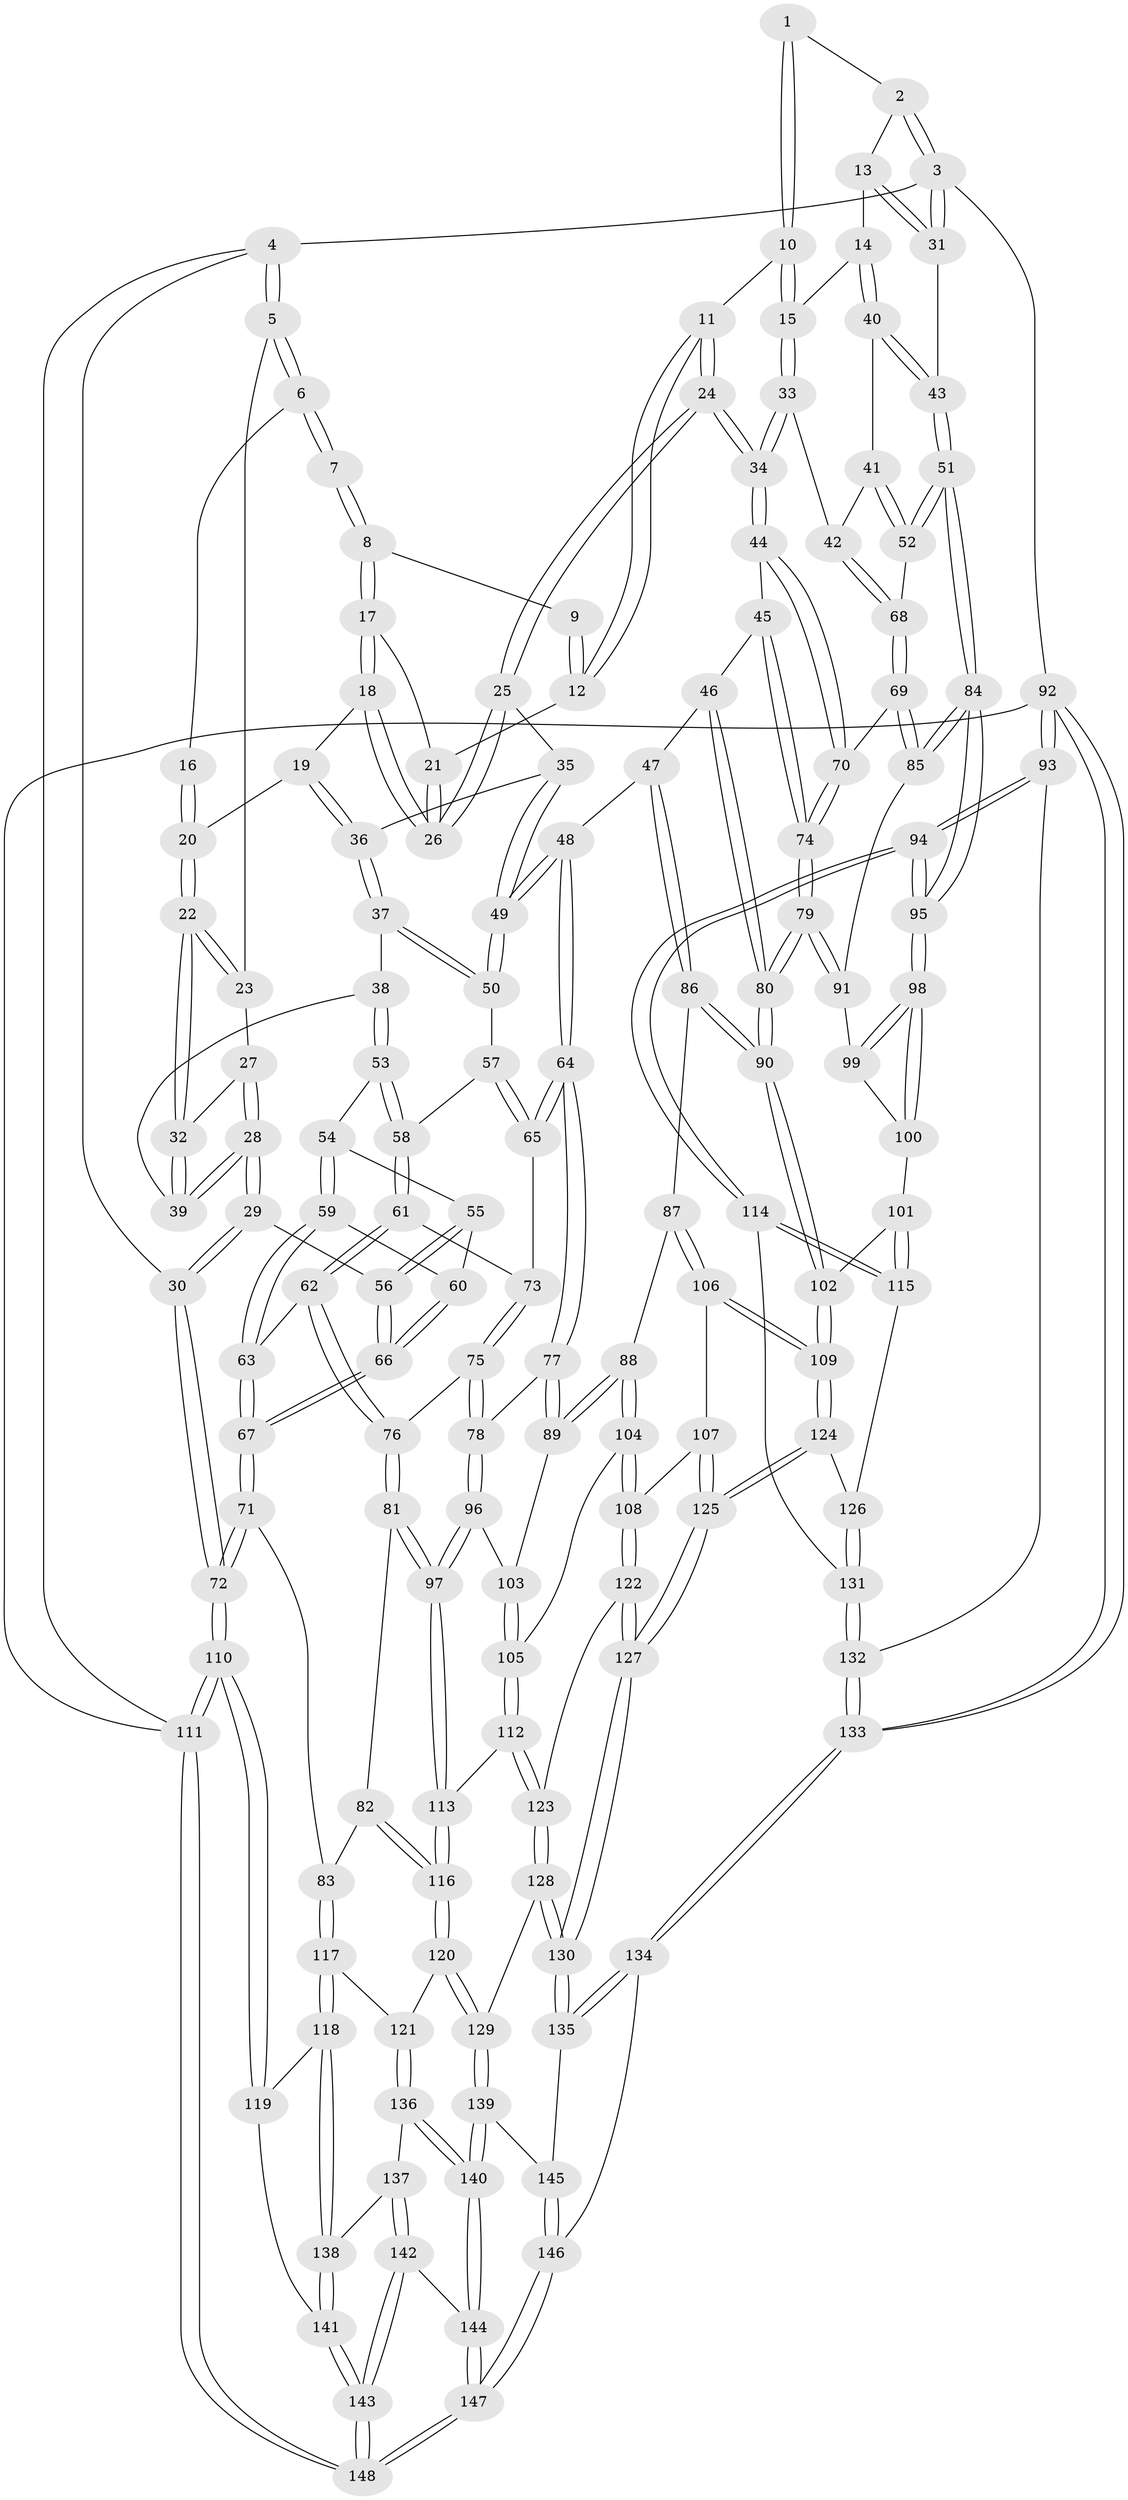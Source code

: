 // coarse degree distribution, {3: 0.14285714285714285, 4: 0.37362637362637363, 5: 0.3626373626373626, 2: 0.01098901098901099, 6: 0.10989010989010989}
// Generated by graph-tools (version 1.1) at 2025/24/03/03/25 07:24:39]
// undirected, 148 vertices, 367 edges
graph export_dot {
graph [start="1"]
  node [color=gray90,style=filled];
  1 [pos="+0.7977239609303284+0"];
  2 [pos="+0.936676087297775+0"];
  3 [pos="+1+0"];
  4 [pos="+0+0"];
  5 [pos="+0+0"];
  6 [pos="+0+0"];
  7 [pos="+0.41799741735660256+0"];
  8 [pos="+0.48261935146298995+0"];
  9 [pos="+0.7071052108510941+0"];
  10 [pos="+0.8303920718794477+0.06800985611795812"];
  11 [pos="+0.7201384715186261+0.11493603005647841"];
  12 [pos="+0.6859904496383104+0.07400557328231515"];
  13 [pos="+0.9351077674851911+0.09594326141127214"];
  14 [pos="+0.9061179744030756+0.11966482102073776"];
  15 [pos="+0.862305940638367+0.10771123511930669"];
  16 [pos="+0.264663889970939+0.0422174914168607"];
  17 [pos="+0.46747019994846656+0"];
  18 [pos="+0.4583449604981348+0.0067202569192387675"];
  19 [pos="+0.44084130025125917+0.03601806031809338"];
  20 [pos="+0.27945713799112676+0.10089659685955525"];
  21 [pos="+0.6490186713743691+0.08494060021169982"];
  22 [pos="+0.240366648861765+0.1416107157804507"];
  23 [pos="+0.022133681616759885+0"];
  24 [pos="+0.710260911595959+0.2526658505764867"];
  25 [pos="+0.5996233515472126+0.18504413133825734"];
  26 [pos="+0.5915307302957832+0.14398221210896076"];
  27 [pos="+0.0962059361190163+0.12127374031528086"];
  28 [pos="+0.01823349748187551+0.25073218325345314"];
  29 [pos="+0.01250047886008857+0.25539081106273387"];
  30 [pos="+0+0.28243339384805305"];
  31 [pos="+1+0"];
  32 [pos="+0.23412439393133316+0.16570042088684267"];
  33 [pos="+0.7697780925071023+0.2549509414728627"];
  34 [pos="+0.7106556668162791+0.25335844674001223"];
  35 [pos="+0.5291735273744119+0.21655795075160617"];
  36 [pos="+0.43909906818214456+0.1866813268512791"];
  37 [pos="+0.4065948379503842+0.22718280917267106"];
  38 [pos="+0.2492062931642002+0.1996249019991523"];
  39 [pos="+0.23426804584131042+0.1682787847334707"];
  40 [pos="+0.9496691476925343+0.20614860675719468"];
  41 [pos="+0.9344906887939912+0.22526891921022138"];
  42 [pos="+0.7919377513404738+0.26611646731349475"];
  43 [pos="+1+0.2180001099879473"];
  44 [pos="+0.667227421985973+0.3311487588153347"];
  45 [pos="+0.6636021640836341+0.3373720345242184"];
  46 [pos="+0.6135823494784929+0.3696863451259655"];
  47 [pos="+0.5750698912546808+0.38735963337133617"];
  48 [pos="+0.5459653049701529+0.3856398807337582"];
  49 [pos="+0.5449390240142677+0.38379963347639634"];
  50 [pos="+0.4091880684532185+0.26185269653212395"];
  51 [pos="+1+0.30594733889768483"];
  52 [pos="+0.9419767790278774+0.33094970816853614"];
  53 [pos="+0.24509142650441676+0.2242283079177916"];
  54 [pos="+0.23897179543240207+0.23288178871913023"];
  55 [pos="+0.1547422863732493+0.27026432320125465"];
  56 [pos="+0.051738918782497686+0.27807430751366724"];
  57 [pos="+0.4048570082944096+0.26810021173194376"];
  58 [pos="+0.31963942469474577+0.3475293304254151"];
  59 [pos="+0.2138211627802444+0.29812907808645245"];
  60 [pos="+0.1663358879704015+0.3186167342848462"];
  61 [pos="+0.31499152642315853+0.37738806941432584"];
  62 [pos="+0.2823241628470983+0.404331860130009"];
  63 [pos="+0.23577046514826255+0.3931487884686185"];
  64 [pos="+0.50839745491543+0.41570871351374467"];
  65 [pos="+0.4064757021640256+0.40590451391454585"];
  66 [pos="+0.1282880504530992+0.34871613670532514"];
  67 [pos="+0.15094555570144275+0.41484428607905804"];
  68 [pos="+0.8831662789907513+0.3965080447492414"];
  69 [pos="+0.8831251224802128+0.40348458171391216"];
  70 [pos="+0.8760112901245849+0.41131991127132167"];
  71 [pos="+0.060807024086411324+0.5660266058227572"];
  72 [pos="+0+0.5478531496102473"];
  73 [pos="+0.406250137660652+0.4059415697273653"];
  74 [pos="+0.8102628900465731+0.48674875592332467"];
  75 [pos="+0.35991575522609937+0.513326267323769"];
  76 [pos="+0.2941719169300972+0.4997979021383519"];
  77 [pos="+0.46616554383026404+0.5549547229659895"];
  78 [pos="+0.3764816569535836+0.5260548780915577"];
  79 [pos="+0.8083981380805427+0.49443015488269776"];
  80 [pos="+0.7587220900050973+0.5521539572149116"];
  81 [pos="+0.19612794176453568+0.5996181939892483"];
  82 [pos="+0.16644328938458855+0.5998742061219845"];
  83 [pos="+0.09728247572958047+0.587870658603633"];
  84 [pos="+1+0.5187803427907497"];
  85 [pos="+1+0.4727211510041625"];
  86 [pos="+0.6369136703794628+0.5458839124296812"];
  87 [pos="+0.5148067412640426+0.6056810479996338"];
  88 [pos="+0.4931844251350282+0.5976212754022908"];
  89 [pos="+0.4800079970484875+0.5896287799058351"];
  90 [pos="+0.7378726718642475+0.5849010189302675"];
  91 [pos="+0.8914612883872396+0.5471855111398171"];
  92 [pos="+1+1"];
  93 [pos="+1+0.890085907666813"];
  94 [pos="+1+0.7322907347019915"];
  95 [pos="+1+0.6483580850113846"];
  96 [pos="+0.32405454216162116+0.6414392391279591"];
  97 [pos="+0.28787919376523036+0.6610610707417204"];
  98 [pos="+1+0.6171980815756646"];
  99 [pos="+0.8974469053695672+0.555643326613659"];
  100 [pos="+0.8978547584789637+0.6051797303323827"];
  101 [pos="+0.8768667077468043+0.6576165423167539"];
  102 [pos="+0.746664025642747+0.6605256119944598"];
  103 [pos="+0.4389945762247647+0.6213651139033333"];
  104 [pos="+0.46796010615817873+0.7111469529028592"];
  105 [pos="+0.4034476179210168+0.7288977059292321"];
  106 [pos="+0.5706256585206425+0.6940639579028387"];
  107 [pos="+0.55000205273827+0.7276522844688882"];
  108 [pos="+0.5167974637870575+0.7559488103310562"];
  109 [pos="+0.7283937879527631+0.7101577584336509"];
  110 [pos="+0+0.8061493957824115"];
  111 [pos="+0+1"];
  112 [pos="+0.3746783409866521+0.7651580626581844"];
  113 [pos="+0.31632391569882473+0.7360428511327988"];
  114 [pos="+1+0.7386714888917654"];
  115 [pos="+0.968724282332036+0.7077685320413589"];
  116 [pos="+0.21594205909730022+0.8258933086390681"];
  117 [pos="+0.11504578931982973+0.8345526331260574"];
  118 [pos="+0+0.8529119773993372"];
  119 [pos="+0+0.8519942144076366"];
  120 [pos="+0.20975519886331784+0.835978116957996"];
  121 [pos="+0.1306691895259631+0.8429524934414968"];
  122 [pos="+0.5006392854449129+0.7849949449567535"];
  123 [pos="+0.38225329446167705+0.7774366846189413"];
  124 [pos="+0.7434337378366328+0.79155414373492"];
  125 [pos="+0.6493167896659107+0.8932203830911924"];
  126 [pos="+0.7767527188876745+0.8063237312687906"];
  127 [pos="+0.5789579622311817+0.9970111637229633"];
  128 [pos="+0.381076593562228+0.8784144765270939"];
  129 [pos="+0.2638395934249697+0.8991757787301525"];
  130 [pos="+0.5567600252894908+1"];
  131 [pos="+0.8599903438126382+0.8744584277924865"];
  132 [pos="+0.8703409065999963+0.9484950546723058"];
  133 [pos="+0.8086324671165166+1"];
  134 [pos="+0.5659041171208014+1"];
  135 [pos="+0.5585629764255803+1"];
  136 [pos="+0.13015401176215147+0.9191321868810072"];
  137 [pos="+0.07566124776722531+0.9557086957973067"];
  138 [pos="+0.051415129663145716+0.9465400082602198"];
  139 [pos="+0.25993541061154546+0.9288456664974846"];
  140 [pos="+0.15860732403609867+0.9886780682606109"];
  141 [pos="+0.03115494659008481+0.9902449930009728"];
  142 [pos="+0.07721337817347423+0.9724009218138537"];
  143 [pos="+0.0035646055748477243+1"];
  144 [pos="+0.15752109824778968+0.994799558437"];
  145 [pos="+0.2641073737813392+0.9397052927874471"];
  146 [pos="+0.25815456481229354+1"];
  147 [pos="+0.14580330336900943+1"];
  148 [pos="+0+1"];
  1 -- 2;
  1 -- 10;
  1 -- 10;
  2 -- 3;
  2 -- 3;
  2 -- 13;
  3 -- 4;
  3 -- 31;
  3 -- 31;
  3 -- 92;
  4 -- 5;
  4 -- 5;
  4 -- 30;
  4 -- 111;
  5 -- 6;
  5 -- 6;
  5 -- 23;
  6 -- 7;
  6 -- 7;
  6 -- 16;
  7 -- 8;
  7 -- 8;
  8 -- 9;
  8 -- 17;
  8 -- 17;
  9 -- 12;
  9 -- 12;
  10 -- 11;
  10 -- 15;
  10 -- 15;
  11 -- 12;
  11 -- 12;
  11 -- 24;
  11 -- 24;
  12 -- 21;
  13 -- 14;
  13 -- 31;
  13 -- 31;
  14 -- 15;
  14 -- 40;
  14 -- 40;
  15 -- 33;
  15 -- 33;
  16 -- 20;
  16 -- 20;
  17 -- 18;
  17 -- 18;
  17 -- 21;
  18 -- 19;
  18 -- 26;
  18 -- 26;
  19 -- 20;
  19 -- 36;
  19 -- 36;
  20 -- 22;
  20 -- 22;
  21 -- 26;
  21 -- 26;
  22 -- 23;
  22 -- 23;
  22 -- 32;
  22 -- 32;
  23 -- 27;
  24 -- 25;
  24 -- 25;
  24 -- 34;
  24 -- 34;
  25 -- 26;
  25 -- 26;
  25 -- 35;
  27 -- 28;
  27 -- 28;
  27 -- 32;
  28 -- 29;
  28 -- 29;
  28 -- 39;
  28 -- 39;
  29 -- 30;
  29 -- 30;
  29 -- 56;
  30 -- 72;
  30 -- 72;
  31 -- 43;
  32 -- 39;
  32 -- 39;
  33 -- 34;
  33 -- 34;
  33 -- 42;
  34 -- 44;
  34 -- 44;
  35 -- 36;
  35 -- 49;
  35 -- 49;
  36 -- 37;
  36 -- 37;
  37 -- 38;
  37 -- 50;
  37 -- 50;
  38 -- 39;
  38 -- 53;
  38 -- 53;
  40 -- 41;
  40 -- 43;
  40 -- 43;
  41 -- 42;
  41 -- 52;
  41 -- 52;
  42 -- 68;
  42 -- 68;
  43 -- 51;
  43 -- 51;
  44 -- 45;
  44 -- 70;
  44 -- 70;
  45 -- 46;
  45 -- 74;
  45 -- 74;
  46 -- 47;
  46 -- 80;
  46 -- 80;
  47 -- 48;
  47 -- 86;
  47 -- 86;
  48 -- 49;
  48 -- 49;
  48 -- 64;
  48 -- 64;
  49 -- 50;
  49 -- 50;
  50 -- 57;
  51 -- 52;
  51 -- 52;
  51 -- 84;
  51 -- 84;
  52 -- 68;
  53 -- 54;
  53 -- 58;
  53 -- 58;
  54 -- 55;
  54 -- 59;
  54 -- 59;
  55 -- 56;
  55 -- 56;
  55 -- 60;
  56 -- 66;
  56 -- 66;
  57 -- 58;
  57 -- 65;
  57 -- 65;
  58 -- 61;
  58 -- 61;
  59 -- 60;
  59 -- 63;
  59 -- 63;
  60 -- 66;
  60 -- 66;
  61 -- 62;
  61 -- 62;
  61 -- 73;
  62 -- 63;
  62 -- 76;
  62 -- 76;
  63 -- 67;
  63 -- 67;
  64 -- 65;
  64 -- 65;
  64 -- 77;
  64 -- 77;
  65 -- 73;
  66 -- 67;
  66 -- 67;
  67 -- 71;
  67 -- 71;
  68 -- 69;
  68 -- 69;
  69 -- 70;
  69 -- 85;
  69 -- 85;
  70 -- 74;
  70 -- 74;
  71 -- 72;
  71 -- 72;
  71 -- 83;
  72 -- 110;
  72 -- 110;
  73 -- 75;
  73 -- 75;
  74 -- 79;
  74 -- 79;
  75 -- 76;
  75 -- 78;
  75 -- 78;
  76 -- 81;
  76 -- 81;
  77 -- 78;
  77 -- 89;
  77 -- 89;
  78 -- 96;
  78 -- 96;
  79 -- 80;
  79 -- 80;
  79 -- 91;
  79 -- 91;
  80 -- 90;
  80 -- 90;
  81 -- 82;
  81 -- 97;
  81 -- 97;
  82 -- 83;
  82 -- 116;
  82 -- 116;
  83 -- 117;
  83 -- 117;
  84 -- 85;
  84 -- 85;
  84 -- 95;
  84 -- 95;
  85 -- 91;
  86 -- 87;
  86 -- 90;
  86 -- 90;
  87 -- 88;
  87 -- 106;
  87 -- 106;
  88 -- 89;
  88 -- 89;
  88 -- 104;
  88 -- 104;
  89 -- 103;
  90 -- 102;
  90 -- 102;
  91 -- 99;
  92 -- 93;
  92 -- 93;
  92 -- 133;
  92 -- 133;
  92 -- 111;
  93 -- 94;
  93 -- 94;
  93 -- 132;
  94 -- 95;
  94 -- 95;
  94 -- 114;
  94 -- 114;
  95 -- 98;
  95 -- 98;
  96 -- 97;
  96 -- 97;
  96 -- 103;
  97 -- 113;
  97 -- 113;
  98 -- 99;
  98 -- 99;
  98 -- 100;
  98 -- 100;
  99 -- 100;
  100 -- 101;
  101 -- 102;
  101 -- 115;
  101 -- 115;
  102 -- 109;
  102 -- 109;
  103 -- 105;
  103 -- 105;
  104 -- 105;
  104 -- 108;
  104 -- 108;
  105 -- 112;
  105 -- 112;
  106 -- 107;
  106 -- 109;
  106 -- 109;
  107 -- 108;
  107 -- 125;
  107 -- 125;
  108 -- 122;
  108 -- 122;
  109 -- 124;
  109 -- 124;
  110 -- 111;
  110 -- 111;
  110 -- 119;
  110 -- 119;
  111 -- 148;
  111 -- 148;
  112 -- 113;
  112 -- 123;
  112 -- 123;
  113 -- 116;
  113 -- 116;
  114 -- 115;
  114 -- 115;
  114 -- 131;
  115 -- 126;
  116 -- 120;
  116 -- 120;
  117 -- 118;
  117 -- 118;
  117 -- 121;
  118 -- 119;
  118 -- 138;
  118 -- 138;
  119 -- 141;
  120 -- 121;
  120 -- 129;
  120 -- 129;
  121 -- 136;
  121 -- 136;
  122 -- 123;
  122 -- 127;
  122 -- 127;
  123 -- 128;
  123 -- 128;
  124 -- 125;
  124 -- 125;
  124 -- 126;
  125 -- 127;
  125 -- 127;
  126 -- 131;
  126 -- 131;
  127 -- 130;
  127 -- 130;
  128 -- 129;
  128 -- 130;
  128 -- 130;
  129 -- 139;
  129 -- 139;
  130 -- 135;
  130 -- 135;
  131 -- 132;
  131 -- 132;
  132 -- 133;
  132 -- 133;
  133 -- 134;
  133 -- 134;
  134 -- 135;
  134 -- 135;
  134 -- 146;
  135 -- 145;
  136 -- 137;
  136 -- 140;
  136 -- 140;
  137 -- 138;
  137 -- 142;
  137 -- 142;
  138 -- 141;
  138 -- 141;
  139 -- 140;
  139 -- 140;
  139 -- 145;
  140 -- 144;
  140 -- 144;
  141 -- 143;
  141 -- 143;
  142 -- 143;
  142 -- 143;
  142 -- 144;
  143 -- 148;
  143 -- 148;
  144 -- 147;
  144 -- 147;
  145 -- 146;
  145 -- 146;
  146 -- 147;
  146 -- 147;
  147 -- 148;
  147 -- 148;
}
